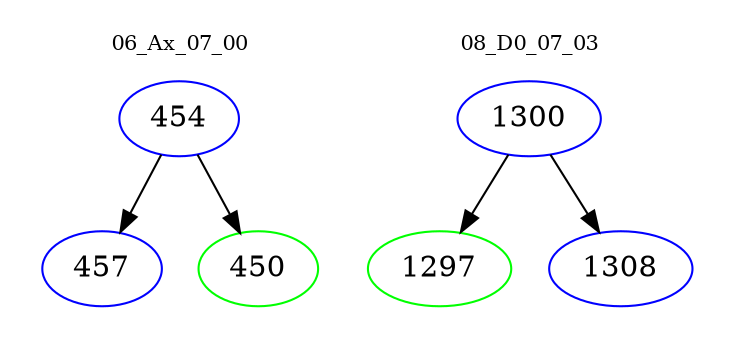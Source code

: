 digraph{
subgraph cluster_0 {
color = white
label = "06_Ax_07_00";
fontsize=10;
T0_454 [label="454", color="blue"]
T0_454 -> T0_457 [color="black"]
T0_457 [label="457", color="blue"]
T0_454 -> T0_450 [color="black"]
T0_450 [label="450", color="green"]
}
subgraph cluster_1 {
color = white
label = "08_D0_07_03";
fontsize=10;
T1_1300 [label="1300", color="blue"]
T1_1300 -> T1_1297 [color="black"]
T1_1297 [label="1297", color="green"]
T1_1300 -> T1_1308 [color="black"]
T1_1308 [label="1308", color="blue"]
}
}
